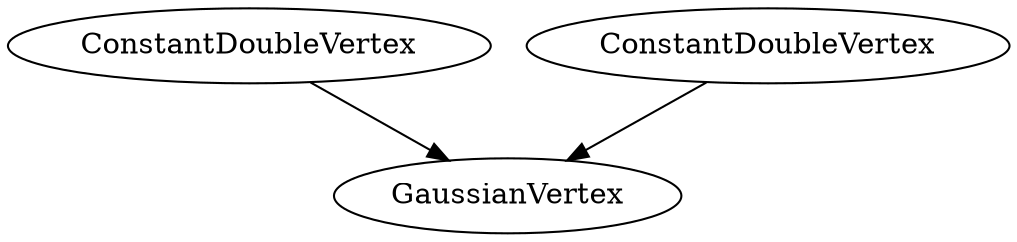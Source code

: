 digraph BayesianNetwork {
    3 [label="ConstantDoubleVertex"]
    4 [label="ConstantDoubleVertex"]
    5 [label="GaussianVertex"]
    3 -> 5
    4 -> 5
}